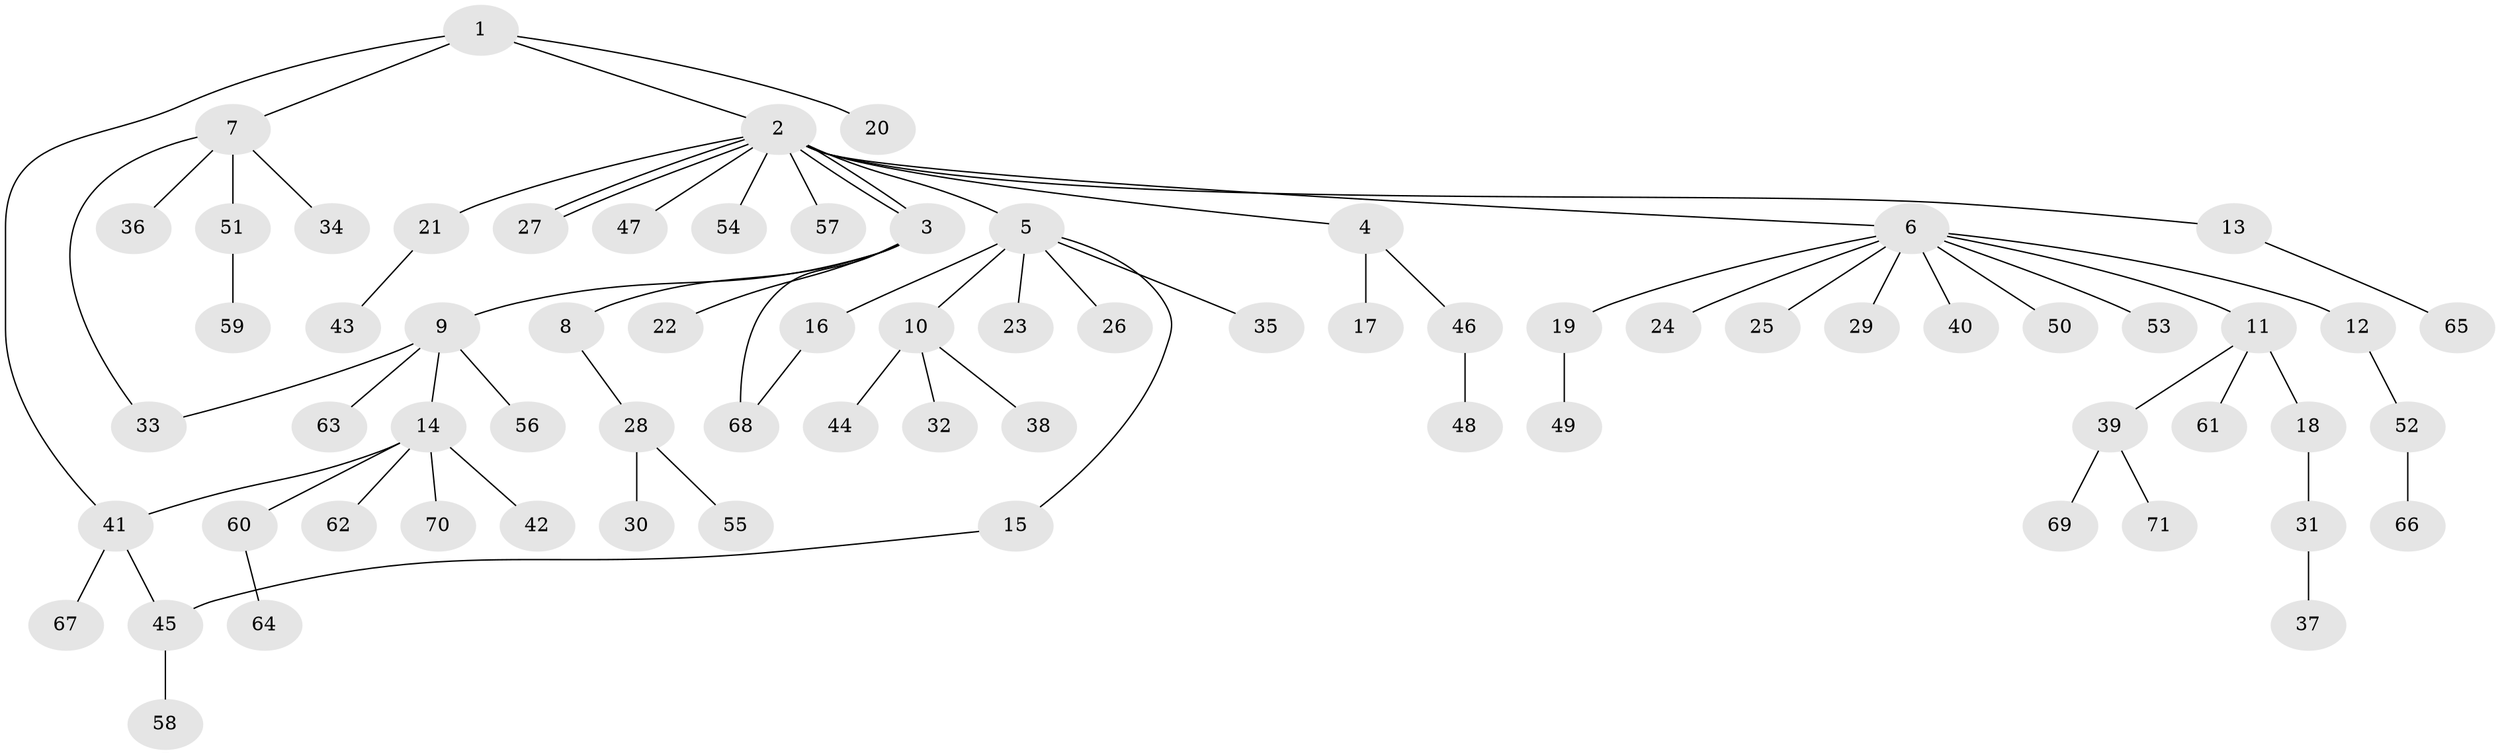 // Generated by graph-tools (version 1.1) at 2025/35/03/09/25 02:35:50]
// undirected, 71 vertices, 76 edges
graph export_dot {
graph [start="1"]
  node [color=gray90,style=filled];
  1;
  2;
  3;
  4;
  5;
  6;
  7;
  8;
  9;
  10;
  11;
  12;
  13;
  14;
  15;
  16;
  17;
  18;
  19;
  20;
  21;
  22;
  23;
  24;
  25;
  26;
  27;
  28;
  29;
  30;
  31;
  32;
  33;
  34;
  35;
  36;
  37;
  38;
  39;
  40;
  41;
  42;
  43;
  44;
  45;
  46;
  47;
  48;
  49;
  50;
  51;
  52;
  53;
  54;
  55;
  56;
  57;
  58;
  59;
  60;
  61;
  62;
  63;
  64;
  65;
  66;
  67;
  68;
  69;
  70;
  71;
  1 -- 2;
  1 -- 7;
  1 -- 20;
  1 -- 41;
  2 -- 3;
  2 -- 3;
  2 -- 4;
  2 -- 5;
  2 -- 6;
  2 -- 13;
  2 -- 21;
  2 -- 27;
  2 -- 27;
  2 -- 47;
  2 -- 54;
  2 -- 57;
  3 -- 8;
  3 -- 9;
  3 -- 22;
  3 -- 68;
  4 -- 17;
  4 -- 46;
  5 -- 10;
  5 -- 15;
  5 -- 16;
  5 -- 23;
  5 -- 26;
  5 -- 35;
  6 -- 11;
  6 -- 12;
  6 -- 19;
  6 -- 24;
  6 -- 25;
  6 -- 29;
  6 -- 40;
  6 -- 50;
  6 -- 53;
  7 -- 33;
  7 -- 34;
  7 -- 36;
  7 -- 51;
  8 -- 28;
  9 -- 14;
  9 -- 33;
  9 -- 56;
  9 -- 63;
  10 -- 32;
  10 -- 38;
  10 -- 44;
  11 -- 18;
  11 -- 39;
  11 -- 61;
  12 -- 52;
  13 -- 65;
  14 -- 41;
  14 -- 42;
  14 -- 60;
  14 -- 62;
  14 -- 70;
  15 -- 45;
  16 -- 68;
  18 -- 31;
  19 -- 49;
  21 -- 43;
  28 -- 30;
  28 -- 55;
  31 -- 37;
  39 -- 69;
  39 -- 71;
  41 -- 45;
  41 -- 67;
  45 -- 58;
  46 -- 48;
  51 -- 59;
  52 -- 66;
  60 -- 64;
}
